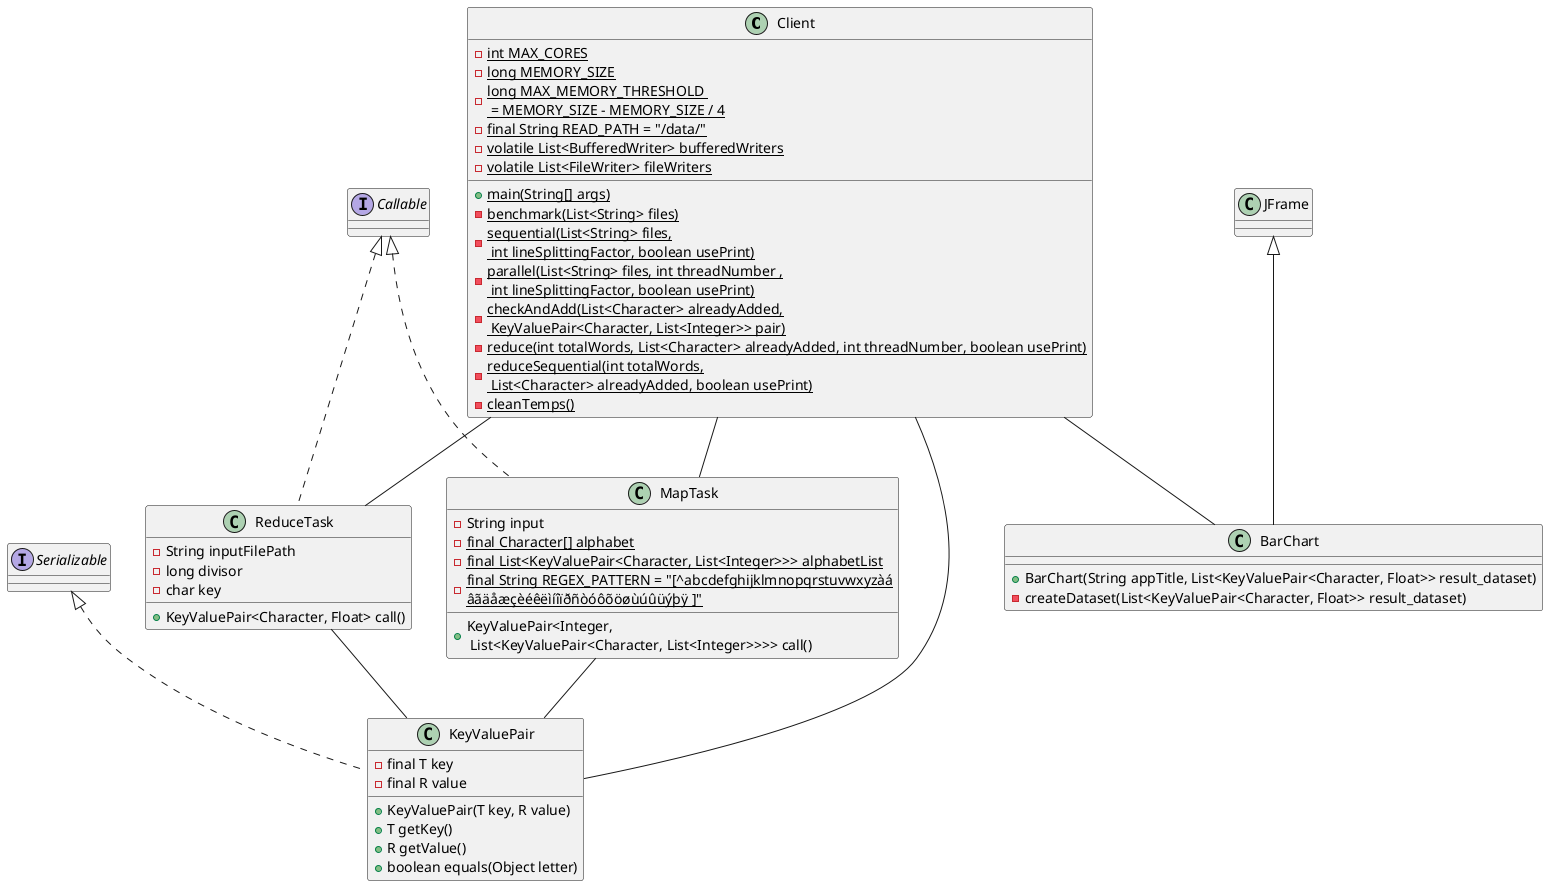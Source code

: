 @startuml
'https://plantuml.com/class-diagram

class Client
class KeyValuePair
class MapTask
class ReduceTask
class BarChart
interface Serializable
interface Callable

Client -- KeyValuePair
Client -- MapTask
Client -- ReduceTask
Client -- BarChart

MapTask -- KeyValuePair
ReduceTask -- KeyValuePair

class Client{
{static}-int MAX_CORES
{static}-long MEMORY_SIZE
{static}-long MAX_MEMORY_THRESHOLD \n = MEMORY_SIZE - MEMORY_SIZE / 4
{static}-final String READ_PATH = "/data/"
{static}-volatile List<BufferedWriter> bufferedWriters
{static}-volatile List<FileWriter> fileWriters
{static}+main(String[] args)
{static}-benchmark(List<String> files)
{static}-sequential(List<String> files,\n int lineSplittingFactor, boolean usePrint)
{static}-parallel(List<String> files, int threadNumber ,\n int lineSplittingFactor, boolean usePrint)
{static}-checkAndAdd(List<Character> alreadyAdded,\n KeyValuePair<Character, List<Integer>> pair)
{static}-reduce(int totalWords, List<Character> alreadyAdded, int threadNumber, boolean usePrint)
{static}-reduceSequential(int totalWords,\n List<Character> alreadyAdded, boolean usePrint)
{static}-cleanTemps()
}

class KeyValuePair implements Serializable{
-final T key
-final R value
+KeyValuePair(T key, R value)
+T getKey()
+R getValue()
+boolean equals(Object letter)
}

class MapTask implements Callable{
-String input
{static}-final Character[] alphabet
{static}-final List<KeyValuePair<Character, List<Integer>>> alphabetList
{static}-final String REGEX_PATTERN = "[^abcdefghijklmnopqrstuvwxyzàá\nâãäåæçèéêëìíîïðñòóôõöøùúûüýþÿ ]"
+KeyValuePair<Integer,\n List<KeyValuePair<Character, List<Integer>>>> call()
}

class ReduceTask implements Callable{
-String inputFilePath
-long divisor
-char key

+KeyValuePair<Character, Float> call()
}

Class BarChart extends JFrame{
+BarChart(String appTitle, List<KeyValuePair<Character, Float>> result_dataset)
-createDataset(List<KeyValuePair<Character, Float>> result_dataset)
}

@enduml